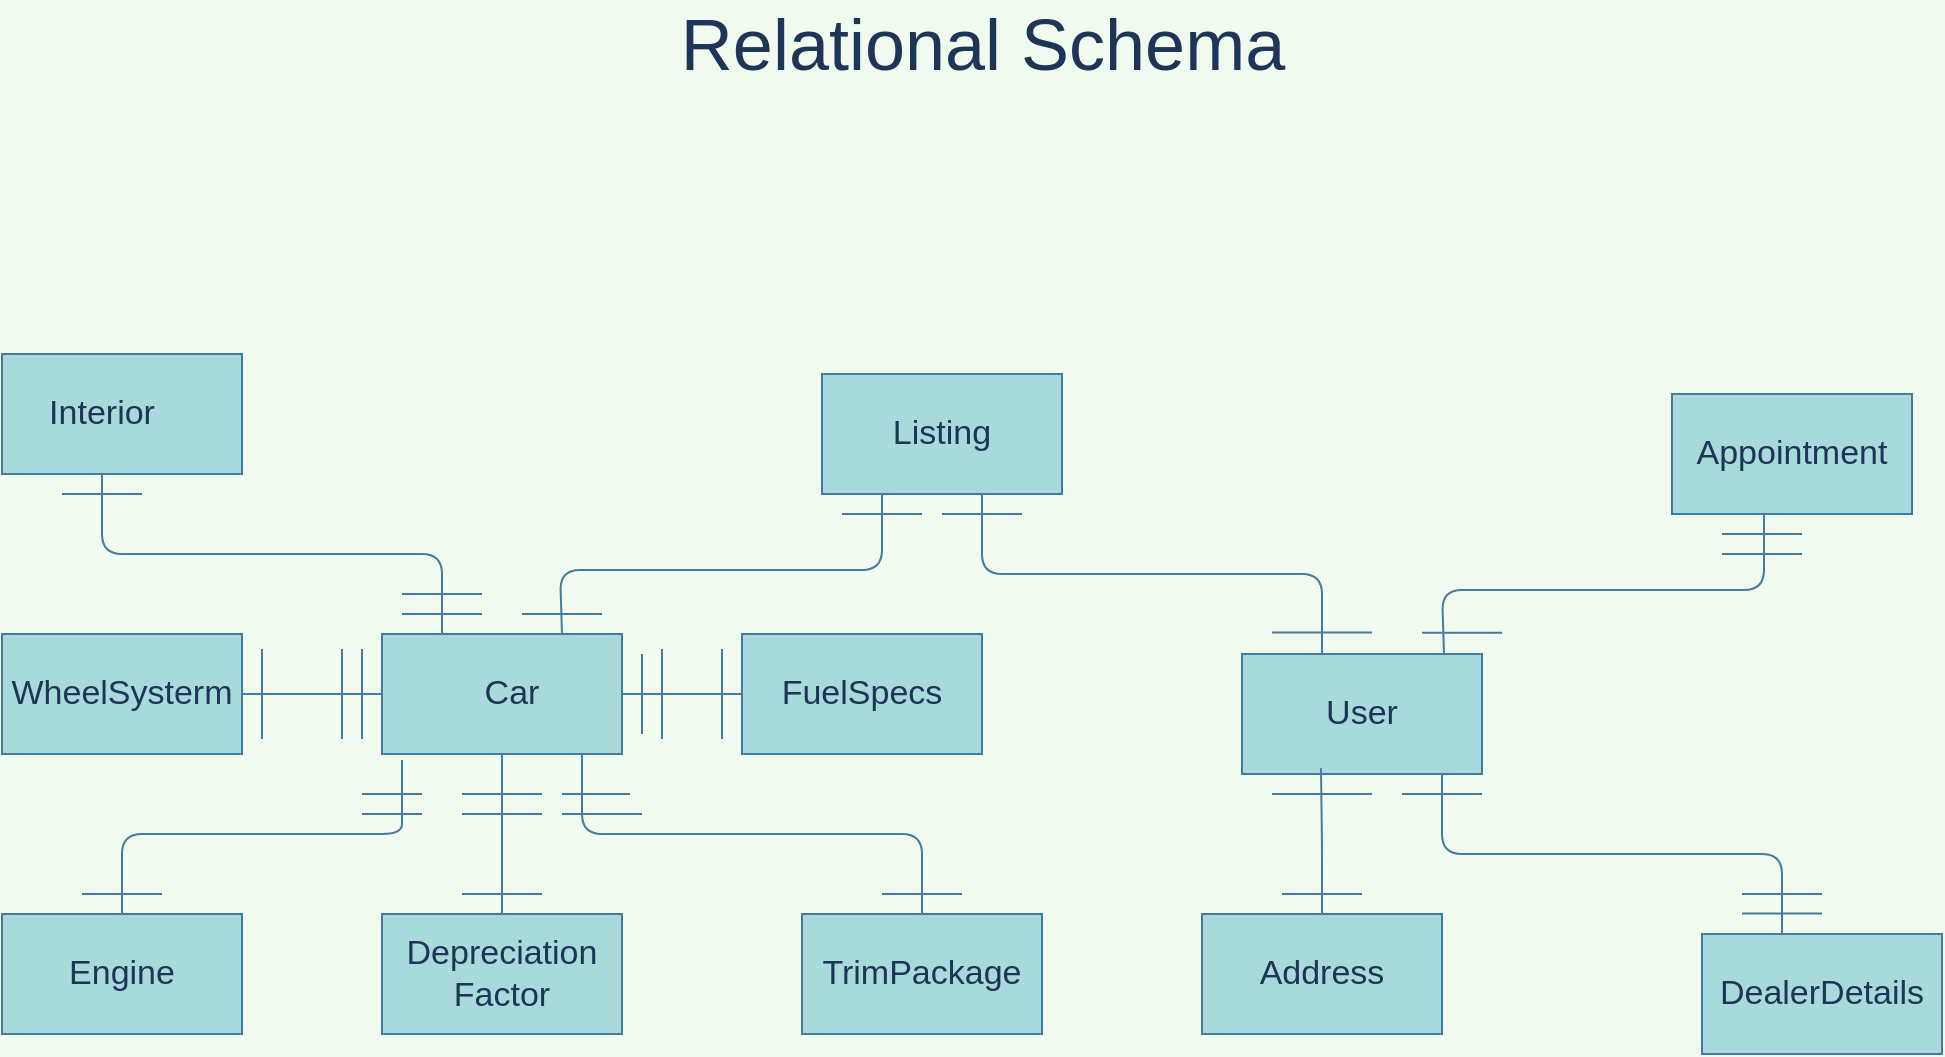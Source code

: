 <mxfile version="14.4.8" type="github">
  <diagram id="W1GqJup9wNc6WtiXOJ7W" name="Page-1">
    <mxGraphModel dx="1026" dy="514" grid="1" gridSize="10" guides="1" tooltips="1" connect="1" arrows="1" fold="1" page="1" pageScale="1" pageWidth="850" pageHeight="1100" background="#F1FAEE" math="0" shadow="0">
      <root>
        <mxCell id="0" />
        <mxCell id="1" parent="0" />
        <mxCell id="VJS7mcSHAPVx8ojferBD-5" value="" style="rounded=0;whiteSpace=wrap;html=1;labelBorderColor=none;fontSize=17;fillColor=#A8DADC;strokeColor=#457B9D;fontColor=#1D3557;" parent="1" vertex="1">
          <mxGeometry x="570" y="380" width="120" height="60" as="geometry" />
        </mxCell>
        <mxCell id="VJS7mcSHAPVx8ojferBD-6" value="" style="rounded=0;whiteSpace=wrap;html=1;labelBorderColor=none;fontSize=17;fillColor=#A8DADC;strokeColor=#457B9D;fontColor=#1D3557;" parent="1" vertex="1">
          <mxGeometry x="380" y="240" width="120" height="60" as="geometry" />
        </mxCell>
        <mxCell id="VJS7mcSHAPVx8ojferBD-7" value="WheelSysterm" style="rounded=0;whiteSpace=wrap;html=1;labelBorderColor=none;fontSize=17;fillColor=#A8DADC;strokeColor=#457B9D;fontColor=#1D3557;" parent="1" vertex="1">
          <mxGeometry x="380" y="380" width="120" height="60" as="geometry" />
        </mxCell>
        <mxCell id="VJS7mcSHAPVx8ojferBD-8" value="Listing" style="rounded=0;whiteSpace=wrap;html=1;labelBorderColor=none;fontSize=17;fillColor=#A8DADC;strokeColor=#457B9D;fontColor=#1D3557;" parent="1" vertex="1">
          <mxGeometry x="790" y="250" width="120" height="60" as="geometry" />
        </mxCell>
        <mxCell id="VJS7mcSHAPVx8ojferBD-9" value="Depreciation Factor" style="rounded=0;whiteSpace=wrap;html=1;labelBorderColor=none;fontSize=17;fillColor=#A8DADC;strokeColor=#457B9D;fontColor=#1D3557;" parent="1" vertex="1">
          <mxGeometry x="570" y="520" width="120" height="60" as="geometry" />
        </mxCell>
        <mxCell id="VJS7mcSHAPVx8ojferBD-10" value="FuelSpecs" style="rounded=0;whiteSpace=wrap;html=1;labelBorderColor=none;fontSize=17;fillColor=#A8DADC;strokeColor=#457B9D;fontColor=#1D3557;" parent="1" vertex="1">
          <mxGeometry x="750" y="380" width="120" height="60" as="geometry" />
        </mxCell>
        <mxCell id="VJS7mcSHAPVx8ojferBD-11" value="TrimPackage" style="rounded=0;whiteSpace=wrap;html=1;labelBorderColor=none;fontSize=17;fillColor=#A8DADC;strokeColor=#457B9D;fontColor=#1D3557;" parent="1" vertex="1">
          <mxGeometry x="780" y="520" width="120" height="60" as="geometry" />
        </mxCell>
        <mxCell id="VJS7mcSHAPVx8ojferBD-12" value="Engine" style="rounded=0;whiteSpace=wrap;html=1;labelBorderColor=none;fontSize=17;fillColor=#A8DADC;strokeColor=#457B9D;fontColor=#1D3557;" parent="1" vertex="1">
          <mxGeometry x="380" y="520" width="120" height="60" as="geometry" />
        </mxCell>
        <mxCell id="VJS7mcSHAPVx8ojferBD-13" value="" style="endArrow=none;html=1;entryX=0;entryY=0.5;entryDx=0;entryDy=0;labelBorderColor=none;fontSize=17;strokeColor=#457B9D;fontColor=#1D3557;labelBackgroundColor=#F1FAEE;" parent="1" target="VJS7mcSHAPVx8ojferBD-5" edge="1">
          <mxGeometry width="50" height="50" relative="1" as="geometry">
            <mxPoint x="500" y="410" as="sourcePoint" />
            <mxPoint x="550" y="360" as="targetPoint" />
          </mxGeometry>
        </mxCell>
        <mxCell id="VJS7mcSHAPVx8ojferBD-14" value="" style="endArrow=none;html=1;entryX=0.5;entryY=1;entryDx=0;entryDy=0;exitX=0.5;exitY=0;exitDx=0;exitDy=0;labelBorderColor=none;fontSize=17;strokeColor=#457B9D;fontColor=#1D3557;labelBackgroundColor=#F1FAEE;" parent="1" source="VJS7mcSHAPVx8ojferBD-9" target="VJS7mcSHAPVx8ojferBD-5" edge="1">
          <mxGeometry width="50" height="50" relative="1" as="geometry">
            <mxPoint x="617" y="510" as="sourcePoint" />
            <mxPoint x="680" y="460" as="targetPoint" />
            <Array as="points">
              <mxPoint x="630" y="480" />
            </Array>
          </mxGeometry>
        </mxCell>
        <mxCell id="VJS7mcSHAPVx8ojferBD-16" value="" style="endArrow=none;html=1;labelBorderColor=none;fontSize=17;strokeColor=#457B9D;fontColor=#1D3557;labelBackgroundColor=#F1FAEE;" parent="1" edge="1">
          <mxGeometry width="50" height="50" relative="1" as="geometry">
            <mxPoint x="600" y="380" as="sourcePoint" />
            <mxPoint x="430" y="300" as="targetPoint" />
            <Array as="points">
              <mxPoint x="600" y="340" />
              <mxPoint x="430" y="340" />
            </Array>
          </mxGeometry>
        </mxCell>
        <mxCell id="VJS7mcSHAPVx8ojferBD-18" value="" style="endArrow=none;html=1;labelBorderColor=none;fontSize=17;strokeColor=#457B9D;fontColor=#1D3557;labelBackgroundColor=#F1FAEE;" parent="1" edge="1">
          <mxGeometry width="50" height="50" relative="1" as="geometry">
            <mxPoint x="510" y="432.5" as="sourcePoint" />
            <mxPoint x="510" y="387.5" as="targetPoint" />
          </mxGeometry>
        </mxCell>
        <mxCell id="VJS7mcSHAPVx8ojferBD-19" value="" style="endArrow=none;html=1;labelBorderColor=none;fontSize=17;strokeColor=#457B9D;fontColor=#1D3557;labelBackgroundColor=#F1FAEE;" parent="1" edge="1">
          <mxGeometry width="50" height="50" relative="1" as="geometry">
            <mxPoint x="560" y="432.5" as="sourcePoint" />
            <mxPoint x="560" y="387.5" as="targetPoint" />
          </mxGeometry>
        </mxCell>
        <mxCell id="VJS7mcSHAPVx8ojferBD-21" value="" style="endArrow=none;html=1;labelBorderColor=none;fontSize=17;strokeColor=#457B9D;fontColor=#1D3557;labelBackgroundColor=#F1FAEE;" parent="1" edge="1">
          <mxGeometry width="50" height="50" relative="1" as="geometry">
            <mxPoint x="840" y="520" as="sourcePoint" />
            <mxPoint x="670" y="440" as="targetPoint" />
            <Array as="points">
              <mxPoint x="840" y="480" />
              <mxPoint x="670" y="480" />
            </Array>
          </mxGeometry>
        </mxCell>
        <mxCell id="VJS7mcSHAPVx8ojferBD-22" value="" style="endArrow=none;html=1;entryX=0.5;entryY=0;entryDx=0;entryDy=0;labelBorderColor=none;fontSize=17;strokeColor=#457B9D;fontColor=#1D3557;labelBackgroundColor=#F1FAEE;" parent="1" target="VJS7mcSHAPVx8ojferBD-12" edge="1">
          <mxGeometry width="50" height="50" relative="1" as="geometry">
            <mxPoint x="580" y="443" as="sourcePoint" />
            <mxPoint x="440" y="440" as="targetPoint" />
            <Array as="points">
              <mxPoint x="580" y="460" />
              <mxPoint x="580" y="480" />
              <mxPoint x="440" y="480" />
            </Array>
          </mxGeometry>
        </mxCell>
        <mxCell id="VJS7mcSHAPVx8ojferBD-23" value="" style="endArrow=none;html=1;entryX=0;entryY=0.5;entryDx=0;entryDy=0;labelBorderColor=none;fontSize=17;strokeColor=#457B9D;fontColor=#1D3557;labelBackgroundColor=#F1FAEE;" parent="1" target="VJS7mcSHAPVx8ojferBD-10" edge="1">
          <mxGeometry width="50" height="50" relative="1" as="geometry">
            <mxPoint x="690" y="410" as="sourcePoint" />
            <mxPoint x="680" y="380" as="targetPoint" />
          </mxGeometry>
        </mxCell>
        <mxCell id="VJS7mcSHAPVx8ojferBD-24" value="" style="endArrow=none;html=1;entryX=0.75;entryY=0;entryDx=0;entryDy=0;labelBorderColor=none;fontSize=17;strokeColor=#457B9D;fontColor=#1D3557;labelBackgroundColor=#F1FAEE;" parent="1" target="VJS7mcSHAPVx8ojferBD-5" edge="1">
          <mxGeometry width="50" height="50" relative="1" as="geometry">
            <mxPoint x="820" y="310" as="sourcePoint" />
            <mxPoint x="659" y="368.02" as="targetPoint" />
            <Array as="points">
              <mxPoint x="820" y="348" />
              <mxPoint x="659" y="348.02" />
            </Array>
          </mxGeometry>
        </mxCell>
        <mxCell id="VJS7mcSHAPVx8ojferBD-25" value="" style="endArrow=none;html=1;labelBorderColor=none;fontSize=17;strokeColor=#457B9D;fontColor=#1D3557;labelBackgroundColor=#F1FAEE;" parent="1" edge="1">
          <mxGeometry width="50" height="50" relative="1" as="geometry">
            <mxPoint x="580" y="370" as="sourcePoint" />
            <mxPoint x="620" y="370" as="targetPoint" />
          </mxGeometry>
        </mxCell>
        <mxCell id="VJS7mcSHAPVx8ojferBD-26" value="" style="endArrow=none;html=1;labelBorderColor=none;fontSize=17;strokeColor=#457B9D;fontColor=#1D3557;labelBackgroundColor=#F1FAEE;" parent="1" edge="1">
          <mxGeometry width="50" height="50" relative="1" as="geometry">
            <mxPoint x="640" y="370" as="sourcePoint" />
            <mxPoint x="680" y="370" as="targetPoint" />
          </mxGeometry>
        </mxCell>
        <mxCell id="VJS7mcSHAPVx8ojferBD-27" value="" style="endArrow=none;html=1;labelBorderColor=none;fontSize=17;strokeColor=#457B9D;fontColor=#1D3557;labelBackgroundColor=#F1FAEE;" parent="1" edge="1">
          <mxGeometry width="50" height="50" relative="1" as="geometry">
            <mxPoint x="700" y="430" as="sourcePoint" />
            <mxPoint x="700" y="390" as="targetPoint" />
          </mxGeometry>
        </mxCell>
        <mxCell id="VJS7mcSHAPVx8ojferBD-28" value="" style="endArrow=none;html=1;labelBorderColor=none;fontSize=17;strokeColor=#457B9D;fontColor=#1D3557;labelBackgroundColor=#F1FAEE;" parent="1" edge="1">
          <mxGeometry width="50" height="50" relative="1" as="geometry">
            <mxPoint x="660" y="460" as="sourcePoint" />
            <mxPoint x="694" y="460" as="targetPoint" />
            <Array as="points" />
          </mxGeometry>
        </mxCell>
        <mxCell id="VJS7mcSHAPVx8ojferBD-29" value="" style="endArrow=none;html=1;labelBorderColor=none;fontSize=17;strokeColor=#457B9D;fontColor=#1D3557;labelBackgroundColor=#F1FAEE;" parent="1" edge="1">
          <mxGeometry width="50" height="50" relative="1" as="geometry">
            <mxPoint x="610" y="460" as="sourcePoint" />
            <mxPoint x="650" y="460" as="targetPoint" />
          </mxGeometry>
        </mxCell>
        <mxCell id="VJS7mcSHAPVx8ojferBD-30" value="" style="endArrow=none;html=1;labelBorderColor=none;fontSize=17;strokeColor=#457B9D;fontColor=#1D3557;labelBackgroundColor=#F1FAEE;" parent="1" edge="1">
          <mxGeometry width="50" height="50" relative="1" as="geometry">
            <mxPoint x="560" y="460" as="sourcePoint" />
            <mxPoint x="590" y="460" as="targetPoint" />
          </mxGeometry>
        </mxCell>
        <mxCell id="VJS7mcSHAPVx8ojferBD-31" value="Car" style="text;html=1;strokeColor=none;fillColor=none;align=center;verticalAlign=middle;whiteSpace=wrap;rounded=0;labelBorderColor=none;fontSize=17;fontColor=#1D3557;" parent="1" vertex="1">
          <mxGeometry x="600" y="400" width="70" height="20" as="geometry" />
        </mxCell>
        <mxCell id="VJS7mcSHAPVx8ojferBD-32" value="Interior" style="text;html=1;strokeColor=none;fillColor=none;align=center;verticalAlign=middle;whiteSpace=wrap;rounded=0;labelBorderColor=none;fontSize=17;fontColor=#1D3557;" parent="1" vertex="1">
          <mxGeometry x="410" y="260" width="40" height="20" as="geometry" />
        </mxCell>
        <mxCell id="VJS7mcSHAPVx8ojferBD-43" value="" style="endArrow=none;html=1;labelBorderColor=none;fontSize=17;strokeColor=#457B9D;fontColor=#1D3557;labelBackgroundColor=#F1FAEE;" parent="1" edge="1">
          <mxGeometry width="50" height="50" relative="1" as="geometry">
            <mxPoint x="610" y="470" as="sourcePoint" />
            <mxPoint x="650" y="470" as="targetPoint" />
            <Array as="points">
              <mxPoint x="640" y="470" />
            </Array>
          </mxGeometry>
        </mxCell>
        <mxCell id="VJS7mcSHAPVx8ojferBD-45" value="" style="endArrow=none;html=1;labelBorderColor=none;fontSize=17;strokeColor=#457B9D;fontColor=#1D3557;labelBackgroundColor=#F1FAEE;" parent="1" edge="1">
          <mxGeometry width="50" height="50" relative="1" as="geometry">
            <mxPoint x="610" y="510" as="sourcePoint" />
            <mxPoint x="650" y="510" as="targetPoint" />
            <Array as="points">
              <mxPoint x="640" y="510" />
            </Array>
          </mxGeometry>
        </mxCell>
        <mxCell id="VJS7mcSHAPVx8ojferBD-48" value="" style="endArrow=none;html=1;labelBorderColor=none;fontSize=17;strokeColor=#457B9D;fontColor=#1D3557;labelBackgroundColor=#F1FAEE;" parent="1" edge="1">
          <mxGeometry width="50" height="50" relative="1" as="geometry">
            <mxPoint x="660" y="470" as="sourcePoint" />
            <mxPoint x="700" y="470" as="targetPoint" />
            <Array as="points">
              <mxPoint x="690" y="470" />
            </Array>
          </mxGeometry>
        </mxCell>
        <mxCell id="VJS7mcSHAPVx8ojferBD-49" value="" style="endArrow=none;html=1;labelBorderColor=none;fontSize=17;strokeColor=#457B9D;fontColor=#1D3557;labelBackgroundColor=#F1FAEE;" parent="1" edge="1">
          <mxGeometry width="50" height="50" relative="1" as="geometry">
            <mxPoint x="820" y="510" as="sourcePoint" />
            <mxPoint x="860" y="510" as="targetPoint" />
            <Array as="points">
              <mxPoint x="850" y="510" />
            </Array>
          </mxGeometry>
        </mxCell>
        <mxCell id="VJS7mcSHAPVx8ojferBD-50" value="" style="endArrow=none;html=1;labelBorderColor=none;fontSize=17;strokeColor=#457B9D;fontColor=#1D3557;labelBackgroundColor=#F1FAEE;" parent="1" edge="1">
          <mxGeometry width="50" height="50" relative="1" as="geometry">
            <mxPoint x="560" y="470" as="sourcePoint" />
            <mxPoint x="590" y="470" as="targetPoint" />
            <Array as="points">
              <mxPoint x="590" y="470" />
            </Array>
          </mxGeometry>
        </mxCell>
        <mxCell id="VJS7mcSHAPVx8ojferBD-51" value="" style="endArrow=none;html=1;labelBorderColor=none;fontSize=17;strokeColor=#457B9D;fontColor=#1D3557;labelBackgroundColor=#F1FAEE;" parent="1" edge="1">
          <mxGeometry width="50" height="50" relative="1" as="geometry">
            <mxPoint x="420" y="510" as="sourcePoint" />
            <mxPoint x="460" y="510" as="targetPoint" />
            <Array as="points">
              <mxPoint x="450" y="510" />
            </Array>
          </mxGeometry>
        </mxCell>
        <mxCell id="VJS7mcSHAPVx8ojferBD-52" value="" style="endArrow=none;html=1;labelBorderColor=none;fontSize=17;strokeColor=#457B9D;fontColor=#1D3557;labelBackgroundColor=#F1FAEE;" parent="1" edge="1">
          <mxGeometry width="50" height="50" relative="1" as="geometry">
            <mxPoint x="410" y="310" as="sourcePoint" />
            <mxPoint x="450" y="310" as="targetPoint" />
            <Array as="points">
              <mxPoint x="440" y="310" />
            </Array>
          </mxGeometry>
        </mxCell>
        <mxCell id="VJS7mcSHAPVx8ojferBD-55" value="" style="endArrow=none;html=1;labelBorderColor=none;fontSize=17;strokeColor=#457B9D;fontColor=#1D3557;labelBackgroundColor=#F1FAEE;" parent="1" edge="1">
          <mxGeometry width="50" height="50" relative="1" as="geometry">
            <mxPoint x="550" y="432.5" as="sourcePoint" />
            <mxPoint x="550" y="387.5" as="targetPoint" />
          </mxGeometry>
        </mxCell>
        <mxCell id="VJS7mcSHAPVx8ojferBD-57" value="" style="endArrow=none;html=1;labelBorderColor=none;fontSize=17;strokeColor=#457B9D;fontColor=#1D3557;labelBackgroundColor=#F1FAEE;" parent="1" edge="1">
          <mxGeometry width="50" height="50" relative="1" as="geometry">
            <mxPoint x="710" y="432.5" as="sourcePoint" />
            <mxPoint x="710" y="387.5" as="targetPoint" />
          </mxGeometry>
        </mxCell>
        <mxCell id="VJS7mcSHAPVx8ojferBD-58" value="" style="endArrow=none;html=1;labelBorderColor=none;fontSize=17;strokeColor=#457B9D;fontColor=#1D3557;labelBackgroundColor=#F1FAEE;" parent="1" edge="1">
          <mxGeometry width="50" height="50" relative="1" as="geometry">
            <mxPoint x="740" y="432.5" as="sourcePoint" />
            <mxPoint x="740" y="387.5" as="targetPoint" />
          </mxGeometry>
        </mxCell>
        <mxCell id="VJS7mcSHAPVx8ojferBD-59" value="" style="endArrow=none;html=1;labelBorderColor=none;fontSize=17;strokeColor=#457B9D;fontColor=#1D3557;labelBackgroundColor=#F1FAEE;" parent="1" edge="1">
          <mxGeometry width="50" height="50" relative="1" as="geometry">
            <mxPoint x="1040" y="390" as="sourcePoint" />
            <mxPoint x="870" y="310" as="targetPoint" />
            <Array as="points">
              <mxPoint x="1040" y="350" />
              <mxPoint x="870" y="350" />
            </Array>
          </mxGeometry>
        </mxCell>
        <mxCell id="VJS7mcSHAPVx8ojferBD-62" value="" style="endArrow=none;html=1;labelBorderColor=none;fontSize=17;strokeColor=#457B9D;fontColor=#1D3557;labelBackgroundColor=#F1FAEE;" parent="1" edge="1">
          <mxGeometry width="50" height="50" relative="1" as="geometry">
            <mxPoint x="800" y="320" as="sourcePoint" />
            <mxPoint x="840" y="320" as="targetPoint" />
            <Array as="points" />
          </mxGeometry>
        </mxCell>
        <mxCell id="VJS7mcSHAPVx8ojferBD-69" value="User" style="rounded=0;whiteSpace=wrap;html=1;labelBorderColor=none;fontSize=17;fillColor=#A8DADC;strokeColor=#457B9D;fontColor=#1D3557;" parent="1" vertex="1">
          <mxGeometry x="1000" y="390" width="120" height="60" as="geometry" />
        </mxCell>
        <mxCell id="uAfk1vnwgpmhD_dbk1Fe-1" style="edgeStyle=orthogonalEdgeStyle;curved=0;rounded=1;sketch=0;orthogonalLoop=1;jettySize=auto;html=1;exitX=0.5;exitY=0;exitDx=0;exitDy=0;strokeColor=#457B9D;fillColor=#A8DADC;fontColor=#1D3557;endArrow=none;endFill=0;entryX=0.329;entryY=0.953;entryDx=0;entryDy=0;entryPerimeter=0;" parent="1" source="VJS7mcSHAPVx8ojferBD-72" target="VJS7mcSHAPVx8ojferBD-69" edge="1">
          <mxGeometry relative="1" as="geometry">
            <mxPoint x="1040" y="452" as="targetPoint" />
          </mxGeometry>
        </mxCell>
        <mxCell id="VJS7mcSHAPVx8ojferBD-72" value="Address" style="rounded=0;whiteSpace=wrap;html=1;labelBorderColor=none;fontSize=17;fillColor=#A8DADC;strokeColor=#457B9D;fontColor=#1D3557;" parent="1" vertex="1">
          <mxGeometry x="980" y="520" width="120" height="60" as="geometry" />
        </mxCell>
        <mxCell id="VJS7mcSHAPVx8ojferBD-83" value="" style="endArrow=none;html=1;labelBorderColor=none;fontSize=17;strokeColor=#457B9D;fontColor=#1D3557;labelBackgroundColor=#F1FAEE;" parent="1" edge="1">
          <mxGeometry width="50" height="50" relative="1" as="geometry">
            <mxPoint x="850" y="320" as="sourcePoint" />
            <mxPoint x="890" y="320" as="targetPoint" />
          </mxGeometry>
        </mxCell>
        <mxCell id="VJS7mcSHAPVx8ojferBD-84" value="" style="endArrow=none;html=1;labelBorderColor=none;fontSize=17;strokeColor=#457B9D;fontColor=#1D3557;labelBackgroundColor=#F1FAEE;" parent="1" edge="1">
          <mxGeometry width="50" height="50" relative="1" as="geometry">
            <mxPoint x="1015" y="379.31" as="sourcePoint" />
            <mxPoint x="1065" y="379.31" as="targetPoint" />
          </mxGeometry>
        </mxCell>
        <mxCell id="ADusKvkkRDpPRXBpd2Ap-1" value="&lt;font style=&quot;font-size: 36px&quot;&gt;Relational Schema&lt;/font&gt;" style="text;html=1;align=center;verticalAlign=middle;resizable=0;points=[];autosize=1;fontColor=#1D3557;" parent="1" vertex="1">
          <mxGeometry x="710" y="70" width="320" height="30" as="geometry" />
        </mxCell>
        <mxCell id="uAfk1vnwgpmhD_dbk1Fe-3" value="" style="endArrow=none;html=1;labelBorderColor=none;fontSize=17;strokeColor=#457B9D;fontColor=#1D3557;labelBackgroundColor=#F1FAEE;" parent="1" edge="1">
          <mxGeometry width="50" height="50" relative="1" as="geometry">
            <mxPoint x="1020" y="510" as="sourcePoint" />
            <mxPoint x="1060" y="510" as="targetPoint" />
            <Array as="points">
              <mxPoint x="1050" y="510" />
            </Array>
          </mxGeometry>
        </mxCell>
        <mxCell id="uAfk1vnwgpmhD_dbk1Fe-4" value="" style="endArrow=none;html=1;labelBorderColor=none;fontSize=17;strokeColor=#457B9D;fontColor=#1D3557;labelBackgroundColor=#F1FAEE;" parent="1" edge="1">
          <mxGeometry width="50" height="50" relative="1" as="geometry">
            <mxPoint x="1015" y="460" as="sourcePoint" />
            <mxPoint x="1065" y="460" as="targetPoint" />
          </mxGeometry>
        </mxCell>
        <mxCell id="v5nHHOiwAO_BI3E4K7xh-1" value="" style="endArrow=none;html=1;labelBorderColor=none;fontSize=17;strokeColor=#457B9D;fontColor=#1D3557;labelBackgroundColor=#F1FAEE;" parent="1" edge="1">
          <mxGeometry width="50" height="50" relative="1" as="geometry">
            <mxPoint x="580" y="360" as="sourcePoint" />
            <mxPoint x="620" y="360" as="targetPoint" />
            <Array as="points">
              <mxPoint x="610" y="360" />
            </Array>
          </mxGeometry>
        </mxCell>
        <mxCell id="v5nHHOiwAO_BI3E4K7xh-3" value="Appointment" style="rounded=0;whiteSpace=wrap;html=1;labelBorderColor=none;fontSize=17;fillColor=#A8DADC;strokeColor=#457B9D;fontColor=#1D3557;" parent="1" vertex="1">
          <mxGeometry x="1215" y="260" width="120" height="60" as="geometry" />
        </mxCell>
        <mxCell id="v5nHHOiwAO_BI3E4K7xh-4" value="DealerDetails" style="rounded=0;whiteSpace=wrap;html=1;labelBorderColor=none;fontSize=17;fillColor=#A8DADC;strokeColor=#457B9D;fontColor=#1D3557;" parent="1" vertex="1">
          <mxGeometry x="1230" y="530" width="120" height="60" as="geometry" />
        </mxCell>
        <mxCell id="v5nHHOiwAO_BI3E4K7xh-5" value="" style="endArrow=none;html=1;entryX=0.75;entryY=0;entryDx=0;entryDy=0;labelBorderColor=none;fontSize=17;strokeColor=#457B9D;fontColor=#1D3557;labelBackgroundColor=#F1FAEE;" parent="1" edge="1">
          <mxGeometry width="50" height="50" relative="1" as="geometry">
            <mxPoint x="1261" y="320" as="sourcePoint" />
            <mxPoint x="1101" y="390" as="targetPoint" />
            <Array as="points">
              <mxPoint x="1261" y="358" />
              <mxPoint x="1100" y="358.02" />
            </Array>
          </mxGeometry>
        </mxCell>
        <mxCell id="v5nHHOiwAO_BI3E4K7xh-6" value="" style="endArrow=none;html=1;labelBorderColor=none;fontSize=17;strokeColor=#457B9D;fontColor=#1D3557;labelBackgroundColor=#F1FAEE;" parent="1" edge="1">
          <mxGeometry width="50" height="50" relative="1" as="geometry">
            <mxPoint x="1270" y="530" as="sourcePoint" />
            <mxPoint x="1100" y="450" as="targetPoint" />
            <Array as="points">
              <mxPoint x="1270" y="490" />
              <mxPoint x="1100" y="490" />
            </Array>
          </mxGeometry>
        </mxCell>
        <mxCell id="v5nHHOiwAO_BI3E4K7xh-7" value="" style="endArrow=none;html=1;labelBorderColor=none;fontSize=17;strokeColor=#457B9D;fontColor=#1D3557;labelBackgroundColor=#F1FAEE;" parent="1" edge="1">
          <mxGeometry width="50" height="50" relative="1" as="geometry">
            <mxPoint x="1080" y="460" as="sourcePoint" />
            <mxPoint x="1120" y="460" as="targetPoint" />
            <Array as="points">
              <mxPoint x="1110" y="460" />
            </Array>
          </mxGeometry>
        </mxCell>
        <mxCell id="v5nHHOiwAO_BI3E4K7xh-8" value="" style="endArrow=none;html=1;labelBorderColor=none;fontSize=17;strokeColor=#457B9D;fontColor=#1D3557;labelBackgroundColor=#F1FAEE;" parent="1" edge="1">
          <mxGeometry width="50" height="50" relative="1" as="geometry">
            <mxPoint x="1250" y="510" as="sourcePoint" />
            <mxPoint x="1290" y="510" as="targetPoint" />
            <Array as="points">
              <mxPoint x="1280" y="510" />
            </Array>
          </mxGeometry>
        </mxCell>
        <mxCell id="v5nHHOiwAO_BI3E4K7xh-9" value="" style="endArrow=none;html=1;labelBorderColor=none;fontSize=17;strokeColor=#457B9D;fontColor=#1D3557;labelBackgroundColor=#F1FAEE;" parent="1" edge="1">
          <mxGeometry width="50" height="50" relative="1" as="geometry">
            <mxPoint x="1250" y="519.77" as="sourcePoint" />
            <mxPoint x="1290" y="519.77" as="targetPoint" />
            <Array as="points">
              <mxPoint x="1280" y="519.77" />
            </Array>
          </mxGeometry>
        </mxCell>
        <mxCell id="v5nHHOiwAO_BI3E4K7xh-10" value="" style="endArrow=none;html=1;labelBorderColor=none;fontSize=17;strokeColor=#457B9D;fontColor=#1D3557;labelBackgroundColor=#F1FAEE;" parent="1" edge="1">
          <mxGeometry width="50" height="50" relative="1" as="geometry">
            <mxPoint x="1240" y="330" as="sourcePoint" />
            <mxPoint x="1280" y="330" as="targetPoint" />
            <Array as="points">
              <mxPoint x="1270" y="330" />
            </Array>
          </mxGeometry>
        </mxCell>
        <mxCell id="v5nHHOiwAO_BI3E4K7xh-11" value="" style="endArrow=none;html=1;labelBorderColor=none;fontSize=17;strokeColor=#457B9D;fontColor=#1D3557;labelBackgroundColor=#F1FAEE;" parent="1" edge="1">
          <mxGeometry width="50" height="50" relative="1" as="geometry">
            <mxPoint x="1240" y="340" as="sourcePoint" />
            <mxPoint x="1280" y="340" as="targetPoint" />
            <Array as="points">
              <mxPoint x="1270" y="340" />
            </Array>
          </mxGeometry>
        </mxCell>
        <mxCell id="v5nHHOiwAO_BI3E4K7xh-12" value="" style="endArrow=none;html=1;labelBorderColor=none;fontSize=17;strokeColor=#457B9D;fontColor=#1D3557;labelBackgroundColor=#F1FAEE;" parent="1" edge="1">
          <mxGeometry width="50" height="50" relative="1" as="geometry">
            <mxPoint x="1090" y="379.43" as="sourcePoint" />
            <mxPoint x="1130" y="379.43" as="targetPoint" />
            <Array as="points">
              <mxPoint x="1120" y="379.43" />
            </Array>
          </mxGeometry>
        </mxCell>
      </root>
    </mxGraphModel>
  </diagram>
</mxfile>
